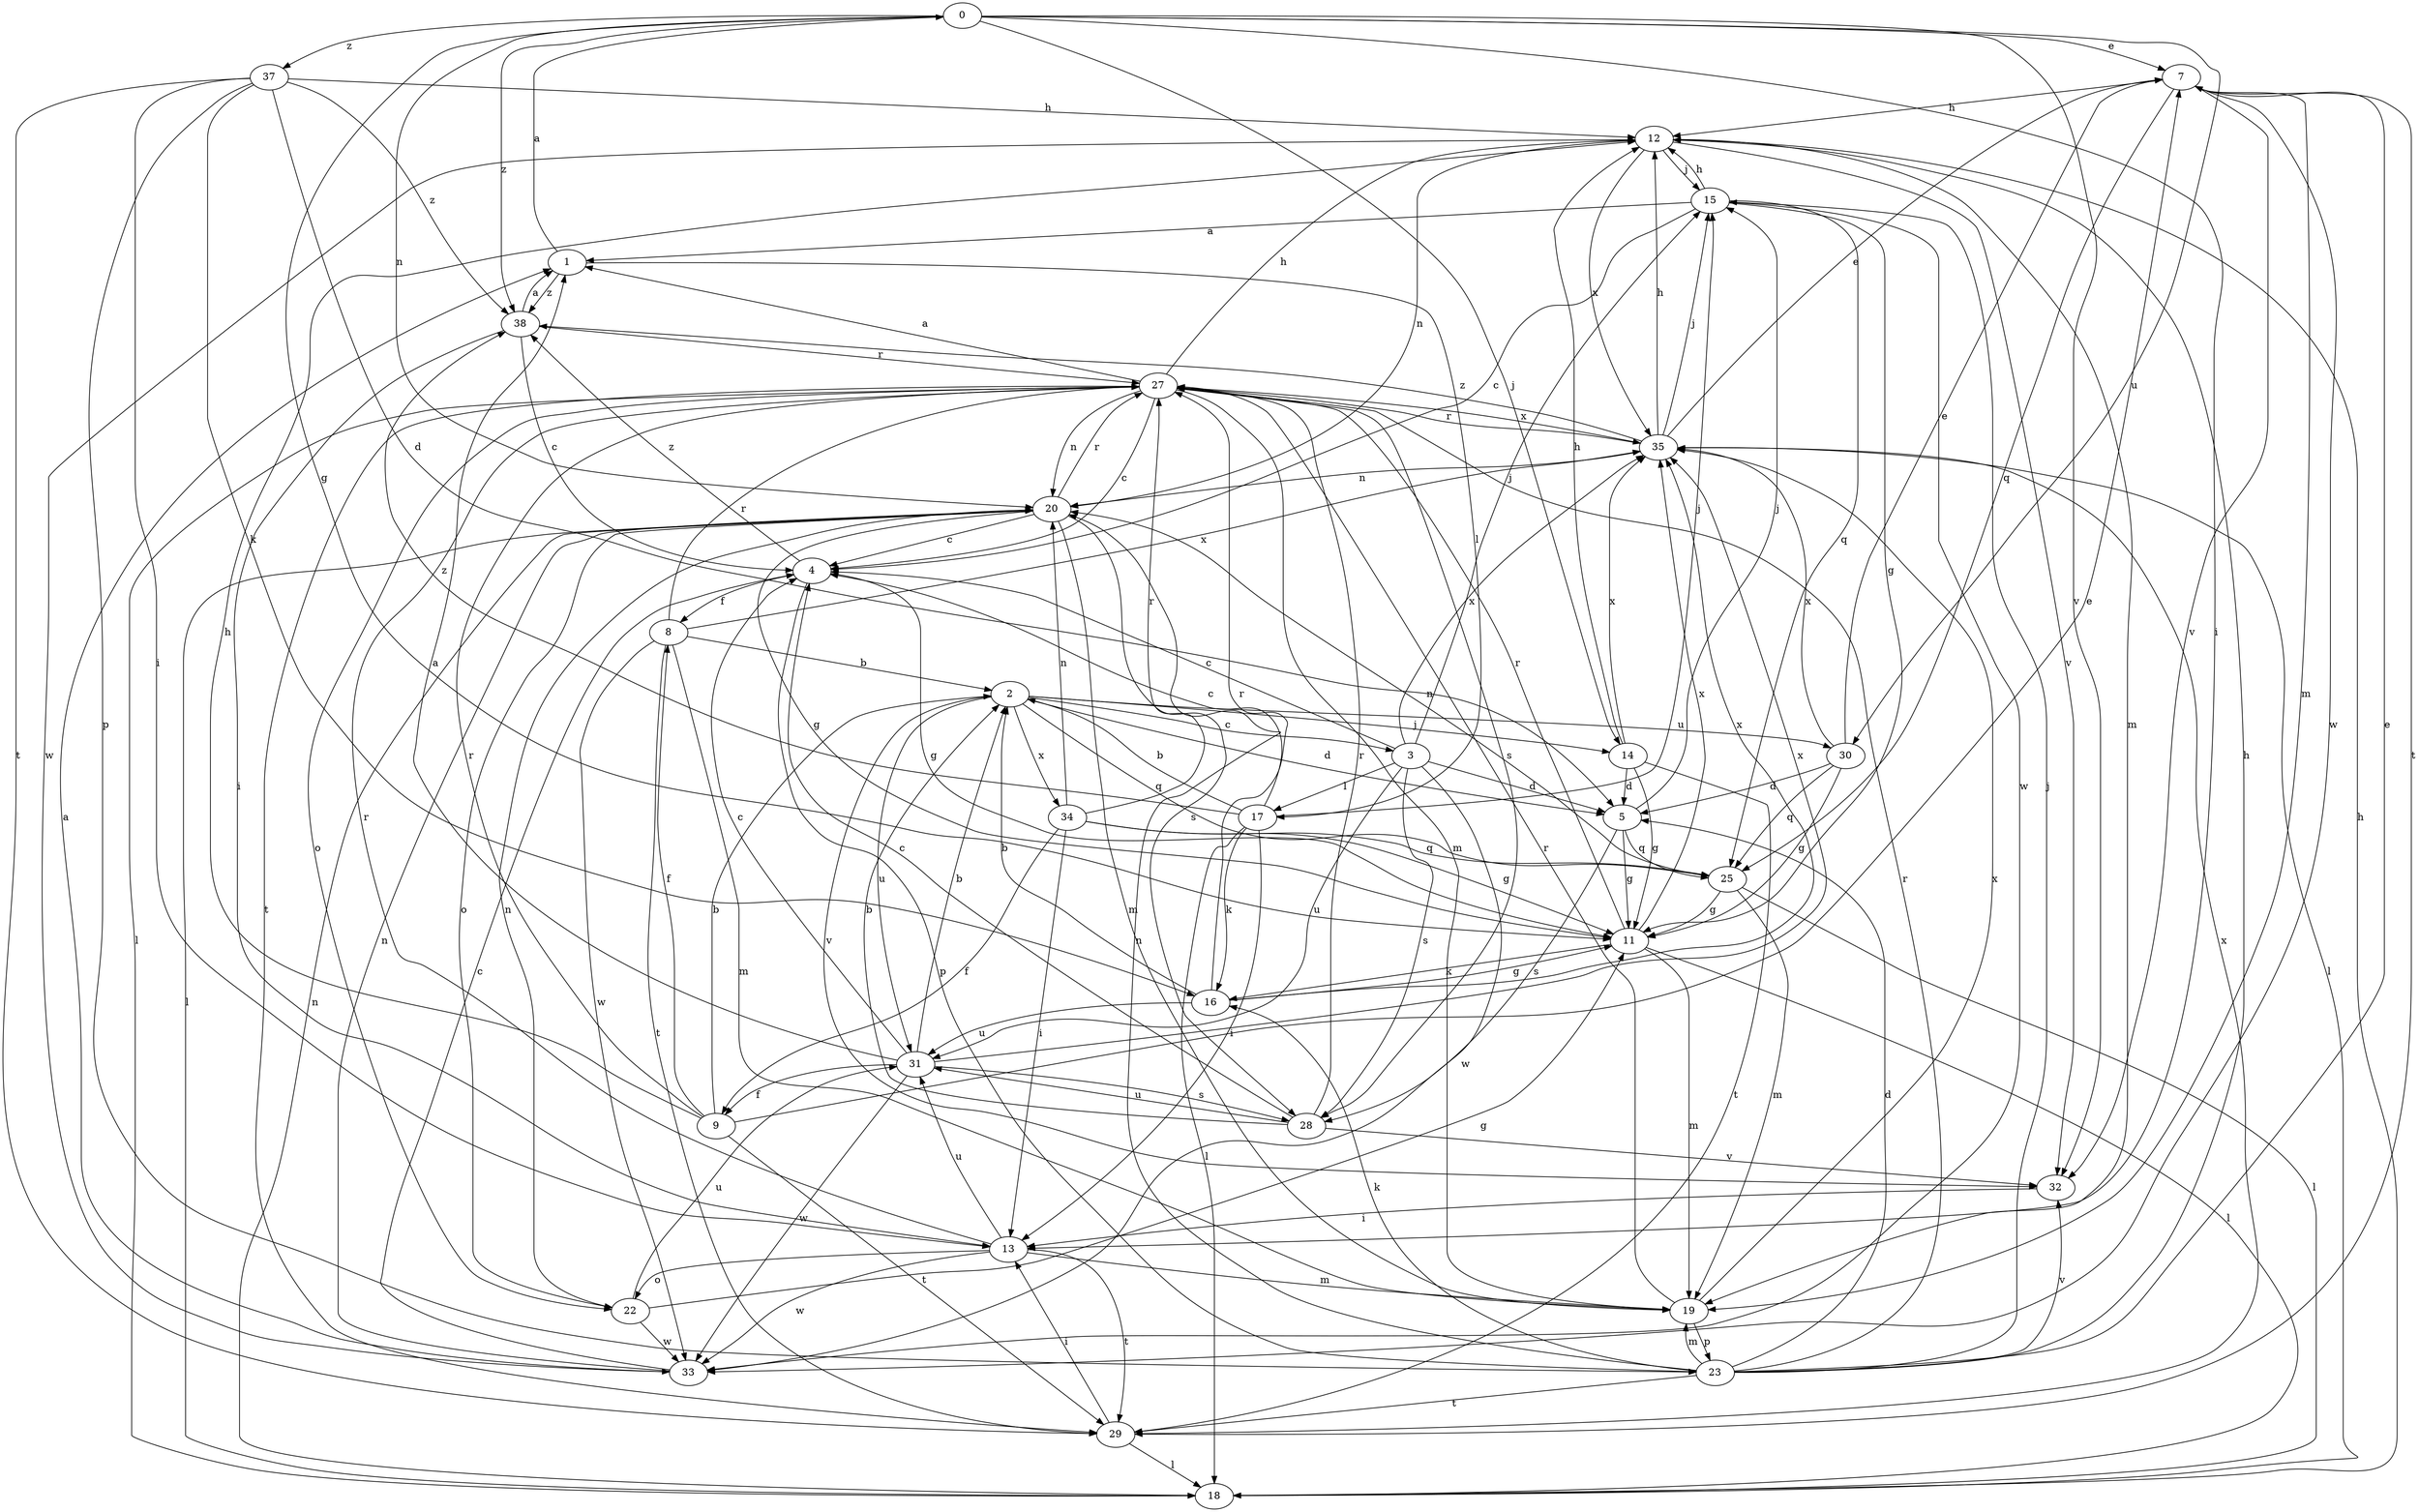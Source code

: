 strict digraph  {
0;
1;
2;
3;
4;
5;
7;
8;
9;
11;
12;
13;
14;
15;
16;
17;
18;
19;
20;
22;
23;
25;
27;
28;
29;
30;
31;
32;
33;
34;
35;
37;
38;
0 -> 7  [label=e];
0 -> 11  [label=g];
0 -> 13  [label=i];
0 -> 14  [label=j];
0 -> 20  [label=n];
0 -> 30  [label=u];
0 -> 32  [label=v];
0 -> 37  [label=z];
0 -> 38  [label=z];
1 -> 0  [label=a];
1 -> 17  [label=l];
1 -> 38  [label=z];
2 -> 3  [label=c];
2 -> 5  [label=d];
2 -> 14  [label=j];
2 -> 25  [label=q];
2 -> 30  [label=u];
2 -> 31  [label=u];
2 -> 32  [label=v];
2 -> 34  [label=x];
3 -> 4  [label=c];
3 -> 5  [label=d];
3 -> 15  [label=j];
3 -> 17  [label=l];
3 -> 28  [label=s];
3 -> 31  [label=u];
3 -> 33  [label=w];
3 -> 35  [label=x];
4 -> 8  [label=f];
4 -> 11  [label=g];
4 -> 23  [label=p];
4 -> 38  [label=z];
5 -> 11  [label=g];
5 -> 15  [label=j];
5 -> 25  [label=q];
5 -> 28  [label=s];
7 -> 12  [label=h];
7 -> 19  [label=m];
7 -> 25  [label=q];
7 -> 29  [label=t];
7 -> 32  [label=v];
7 -> 33  [label=w];
8 -> 2  [label=b];
8 -> 19  [label=m];
8 -> 27  [label=r];
8 -> 29  [label=t];
8 -> 33  [label=w];
8 -> 35  [label=x];
9 -> 2  [label=b];
9 -> 7  [label=e];
9 -> 8  [label=f];
9 -> 12  [label=h];
9 -> 27  [label=r];
9 -> 29  [label=t];
11 -> 16  [label=k];
11 -> 18  [label=l];
11 -> 19  [label=m];
11 -> 27  [label=r];
11 -> 35  [label=x];
12 -> 15  [label=j];
12 -> 19  [label=m];
12 -> 20  [label=n];
12 -> 32  [label=v];
12 -> 33  [label=w];
12 -> 35  [label=x];
13 -> 19  [label=m];
13 -> 22  [label=o];
13 -> 27  [label=r];
13 -> 29  [label=t];
13 -> 31  [label=u];
13 -> 33  [label=w];
14 -> 5  [label=d];
14 -> 11  [label=g];
14 -> 12  [label=h];
14 -> 29  [label=t];
14 -> 35  [label=x];
15 -> 1  [label=a];
15 -> 4  [label=c];
15 -> 11  [label=g];
15 -> 12  [label=h];
15 -> 25  [label=q];
15 -> 33  [label=w];
16 -> 2  [label=b];
16 -> 11  [label=g];
16 -> 27  [label=r];
16 -> 31  [label=u];
16 -> 35  [label=x];
17 -> 2  [label=b];
17 -> 4  [label=c];
17 -> 13  [label=i];
17 -> 15  [label=j];
17 -> 16  [label=k];
17 -> 18  [label=l];
17 -> 38  [label=z];
18 -> 12  [label=h];
18 -> 20  [label=n];
19 -> 23  [label=p];
19 -> 27  [label=r];
19 -> 35  [label=x];
20 -> 4  [label=c];
20 -> 11  [label=g];
20 -> 18  [label=l];
20 -> 19  [label=m];
20 -> 22  [label=o];
20 -> 27  [label=r];
20 -> 28  [label=s];
22 -> 11  [label=g];
22 -> 20  [label=n];
22 -> 31  [label=u];
22 -> 33  [label=w];
23 -> 5  [label=d];
23 -> 7  [label=e];
23 -> 12  [label=h];
23 -> 15  [label=j];
23 -> 16  [label=k];
23 -> 19  [label=m];
23 -> 20  [label=n];
23 -> 27  [label=r];
23 -> 29  [label=t];
23 -> 32  [label=v];
25 -> 11  [label=g];
25 -> 18  [label=l];
25 -> 19  [label=m];
25 -> 20  [label=n];
27 -> 1  [label=a];
27 -> 4  [label=c];
27 -> 12  [label=h];
27 -> 18  [label=l];
27 -> 19  [label=m];
27 -> 20  [label=n];
27 -> 22  [label=o];
27 -> 28  [label=s];
27 -> 29  [label=t];
27 -> 35  [label=x];
28 -> 2  [label=b];
28 -> 4  [label=c];
28 -> 27  [label=r];
28 -> 31  [label=u];
28 -> 32  [label=v];
29 -> 13  [label=i];
29 -> 18  [label=l];
29 -> 35  [label=x];
30 -> 5  [label=d];
30 -> 7  [label=e];
30 -> 11  [label=g];
30 -> 25  [label=q];
30 -> 35  [label=x];
31 -> 1  [label=a];
31 -> 2  [label=b];
31 -> 4  [label=c];
31 -> 9  [label=f];
31 -> 28  [label=s];
31 -> 33  [label=w];
31 -> 35  [label=x];
32 -> 13  [label=i];
33 -> 1  [label=a];
33 -> 4  [label=c];
33 -> 20  [label=n];
34 -> 9  [label=f];
34 -> 11  [label=g];
34 -> 13  [label=i];
34 -> 20  [label=n];
34 -> 25  [label=q];
34 -> 27  [label=r];
35 -> 7  [label=e];
35 -> 12  [label=h];
35 -> 15  [label=j];
35 -> 18  [label=l];
35 -> 20  [label=n];
35 -> 27  [label=r];
35 -> 38  [label=z];
37 -> 5  [label=d];
37 -> 12  [label=h];
37 -> 13  [label=i];
37 -> 16  [label=k];
37 -> 23  [label=p];
37 -> 29  [label=t];
37 -> 38  [label=z];
38 -> 1  [label=a];
38 -> 4  [label=c];
38 -> 13  [label=i];
38 -> 27  [label=r];
}

